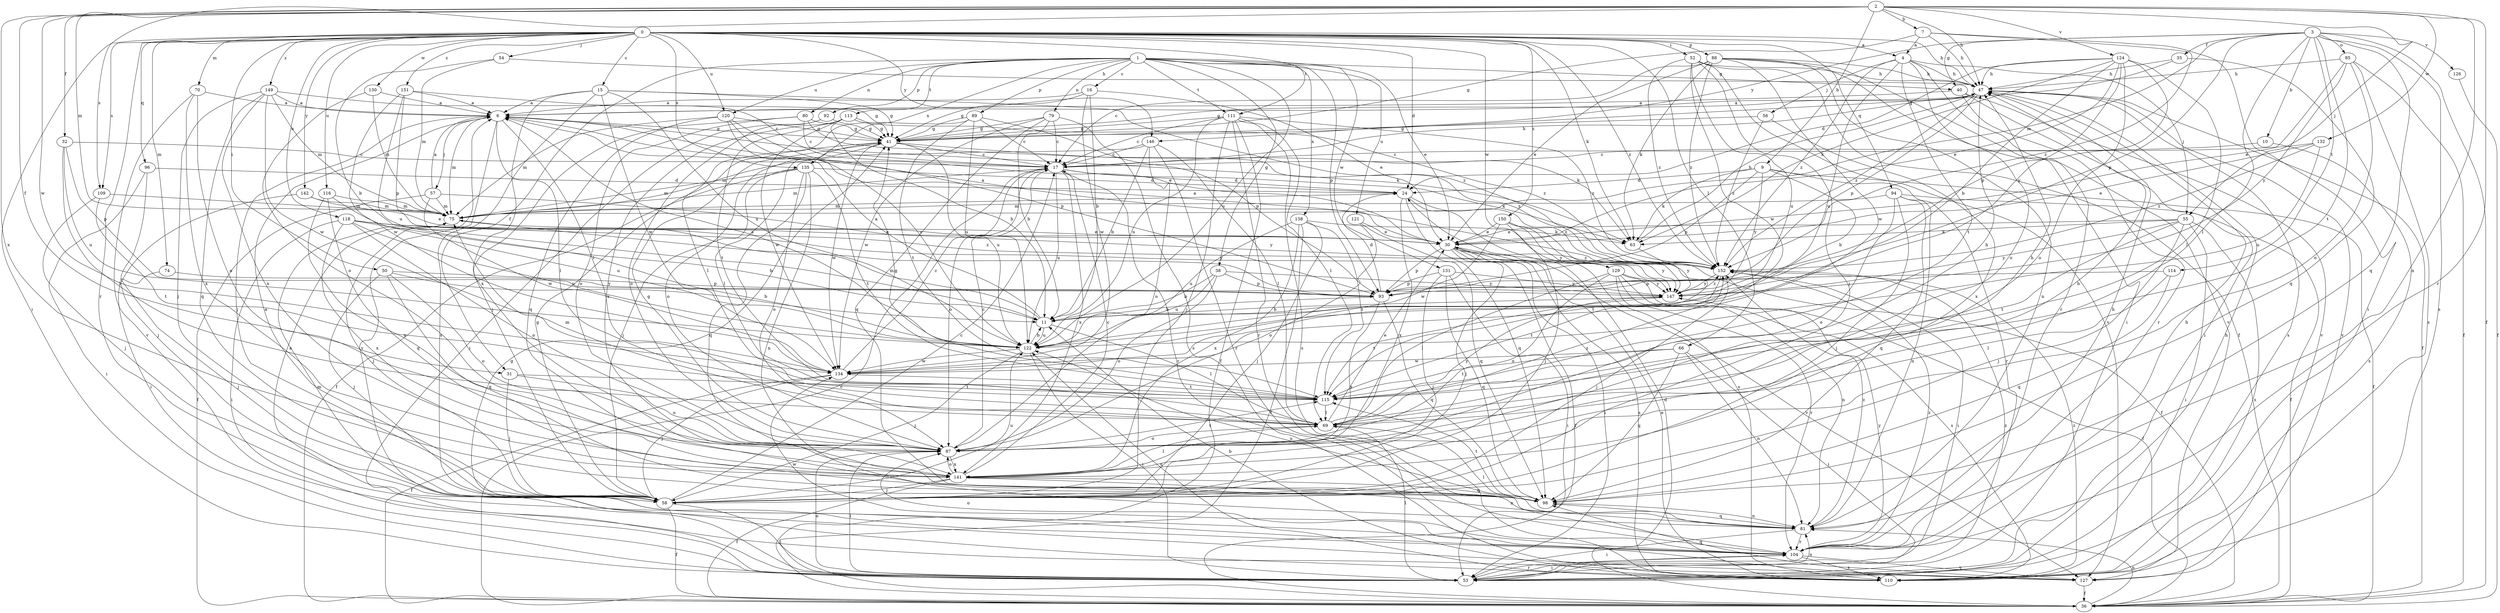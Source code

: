 strict digraph  {
0;
1;
2;
3;
4;
6;
7;
9;
10;
11;
15;
16;
17;
24;
30;
31;
32;
35;
36;
38;
40;
41;
47;
50;
52;
53;
54;
55;
56;
57;
58;
63;
66;
69;
70;
74;
75;
79;
80;
81;
85;
87;
88;
89;
92;
93;
94;
96;
98;
104;
109;
110;
111;
113;
114;
115;
116;
118;
120;
121;
122;
124;
126;
127;
129;
130;
131;
132;
134;
135;
138;
141;
142;
146;
147;
149;
150;
151;
152;
0 -> 4  [label=a];
0 -> 15  [label=c];
0 -> 24  [label=d];
0 -> 47  [label=h];
0 -> 50  [label=i];
0 -> 52  [label=i];
0 -> 53  [label=i];
0 -> 54  [label=j];
0 -> 63  [label=k];
0 -> 66  [label=l];
0 -> 70  [label=m];
0 -> 74  [label=m];
0 -> 88  [label=p];
0 -> 94  [label=q];
0 -> 96  [label=q];
0 -> 104  [label=r];
0 -> 109  [label=s];
0 -> 111  [label=t];
0 -> 116  [label=u];
0 -> 118  [label=u];
0 -> 120  [label=u];
0 -> 129  [label=w];
0 -> 130  [label=w];
0 -> 135  [label=x];
0 -> 142  [label=y];
0 -> 146  [label=y];
0 -> 149  [label=z];
0 -> 150  [label=z];
0 -> 151  [label=z];
0 -> 152  [label=z];
1 -> 16  [label=c];
1 -> 30  [label=e];
1 -> 31  [label=f];
1 -> 38  [label=g];
1 -> 40  [label=g];
1 -> 79  [label=n];
1 -> 80  [label=n];
1 -> 89  [label=p];
1 -> 92  [label=p];
1 -> 93  [label=p];
1 -> 111  [label=t];
1 -> 113  [label=t];
1 -> 120  [label=u];
1 -> 121  [label=u];
1 -> 122  [label=u];
1 -> 131  [label=w];
1 -> 135  [label=x];
1 -> 138  [label=x];
2 -> 7  [label=b];
2 -> 9  [label=b];
2 -> 31  [label=f];
2 -> 32  [label=f];
2 -> 47  [label=h];
2 -> 55  [label=j];
2 -> 75  [label=m];
2 -> 81  [label=n];
2 -> 104  [label=r];
2 -> 109  [label=s];
2 -> 124  [label=v];
2 -> 132  [label=w];
2 -> 134  [label=w];
2 -> 141  [label=x];
3 -> 10  [label=b];
3 -> 35  [label=f];
3 -> 36  [label=f];
3 -> 40  [label=g];
3 -> 69  [label=l];
3 -> 75  [label=m];
3 -> 85  [label=o];
3 -> 93  [label=p];
3 -> 98  [label=q];
3 -> 110  [label=s];
3 -> 114  [label=t];
3 -> 115  [label=t];
3 -> 126  [label=v];
3 -> 146  [label=y];
4 -> 47  [label=h];
4 -> 55  [label=j];
4 -> 56  [label=j];
4 -> 87  [label=o];
4 -> 104  [label=r];
4 -> 115  [label=t];
4 -> 122  [label=u];
4 -> 152  [label=z];
6 -> 41  [label=g];
6 -> 57  [label=j];
6 -> 58  [label=j];
6 -> 63  [label=k];
6 -> 69  [label=l];
6 -> 75  [label=m];
6 -> 115  [label=t];
6 -> 127  [label=v];
7 -> 4  [label=a];
7 -> 41  [label=g];
7 -> 47  [label=h];
7 -> 53  [label=i];
7 -> 152  [label=z];
9 -> 11  [label=b];
9 -> 24  [label=d];
9 -> 36  [label=f];
9 -> 63  [label=k];
9 -> 93  [label=p];
9 -> 104  [label=r];
9 -> 147  [label=y];
10 -> 17  [label=c];
10 -> 110  [label=s];
11 -> 6  [label=a];
11 -> 69  [label=l];
11 -> 75  [label=m];
11 -> 122  [label=u];
15 -> 6  [label=a];
15 -> 41  [label=g];
15 -> 110  [label=s];
15 -> 122  [label=u];
15 -> 134  [label=w];
15 -> 141  [label=x];
15 -> 152  [label=z];
16 -> 6  [label=a];
16 -> 11  [label=b];
16 -> 30  [label=e];
16 -> 41  [label=g];
16 -> 134  [label=w];
17 -> 24  [label=d];
17 -> 47  [label=h];
17 -> 63  [label=k];
17 -> 75  [label=m];
17 -> 87  [label=o];
17 -> 104  [label=r];
17 -> 122  [label=u];
17 -> 141  [label=x];
24 -> 75  [label=m];
24 -> 98  [label=q];
24 -> 110  [label=s];
24 -> 141  [label=x];
24 -> 152  [label=z];
30 -> 6  [label=a];
30 -> 36  [label=f];
30 -> 53  [label=i];
30 -> 58  [label=j];
30 -> 93  [label=p];
30 -> 110  [label=s];
30 -> 127  [label=v];
30 -> 147  [label=y];
30 -> 152  [label=z];
31 -> 58  [label=j];
31 -> 87  [label=o];
31 -> 115  [label=t];
32 -> 17  [label=c];
32 -> 69  [label=l];
32 -> 93  [label=p];
32 -> 122  [label=u];
35 -> 41  [label=g];
35 -> 47  [label=h];
35 -> 98  [label=q];
36 -> 17  [label=c];
36 -> 24  [label=d];
36 -> 81  [label=n];
38 -> 11  [label=b];
38 -> 87  [label=o];
38 -> 93  [label=p];
38 -> 122  [label=u];
38 -> 147  [label=y];
40 -> 6  [label=a];
40 -> 53  [label=i];
40 -> 104  [label=r];
40 -> 127  [label=v];
41 -> 17  [label=c];
41 -> 69  [label=l];
41 -> 87  [label=o];
41 -> 122  [label=u];
41 -> 134  [label=w];
41 -> 152  [label=z];
47 -> 6  [label=a];
47 -> 36  [label=f];
47 -> 41  [label=g];
47 -> 93  [label=p];
47 -> 110  [label=s];
47 -> 127  [label=v];
47 -> 152  [label=z];
50 -> 11  [label=b];
50 -> 58  [label=j];
50 -> 87  [label=o];
50 -> 93  [label=p];
50 -> 98  [label=q];
52 -> 36  [label=f];
52 -> 47  [label=h];
52 -> 58  [label=j];
52 -> 122  [label=u];
52 -> 127  [label=v];
52 -> 134  [label=w];
52 -> 152  [label=z];
53 -> 6  [label=a];
53 -> 47  [label=h];
53 -> 69  [label=l];
53 -> 81  [label=n];
53 -> 87  [label=o];
53 -> 104  [label=r];
53 -> 152  [label=z];
54 -> 11  [label=b];
54 -> 47  [label=h];
54 -> 75  [label=m];
55 -> 30  [label=e];
55 -> 53  [label=i];
55 -> 58  [label=j];
55 -> 63  [label=k];
55 -> 110  [label=s];
55 -> 115  [label=t];
55 -> 147  [label=y];
56 -> 41  [label=g];
56 -> 141  [label=x];
56 -> 152  [label=z];
57 -> 6  [label=a];
57 -> 36  [label=f];
57 -> 75  [label=m];
57 -> 134  [label=w];
57 -> 147  [label=y];
58 -> 6  [label=a];
58 -> 17  [label=c];
58 -> 36  [label=f];
58 -> 41  [label=g];
58 -> 53  [label=i];
58 -> 122  [label=u];
63 -> 47  [label=h];
63 -> 147  [label=y];
66 -> 53  [label=i];
66 -> 81  [label=n];
66 -> 98  [label=q];
66 -> 115  [label=t];
66 -> 134  [label=w];
69 -> 30  [label=e];
69 -> 47  [label=h];
69 -> 75  [label=m];
69 -> 87  [label=o];
69 -> 147  [label=y];
69 -> 152  [label=z];
70 -> 6  [label=a];
70 -> 87  [label=o];
70 -> 127  [label=v];
70 -> 141  [label=x];
74 -> 58  [label=j];
74 -> 147  [label=y];
75 -> 30  [label=e];
75 -> 58  [label=j];
79 -> 11  [label=b];
79 -> 17  [label=c];
79 -> 41  [label=g];
79 -> 98  [label=q];
79 -> 110  [label=s];
79 -> 134  [label=w];
80 -> 17  [label=c];
80 -> 41  [label=g];
80 -> 58  [label=j];
80 -> 63  [label=k];
80 -> 87  [label=o];
81 -> 47  [label=h];
81 -> 53  [label=i];
81 -> 69  [label=l];
81 -> 98  [label=q];
81 -> 104  [label=r];
81 -> 122  [label=u];
81 -> 152  [label=z];
85 -> 30  [label=e];
85 -> 36  [label=f];
85 -> 47  [label=h];
85 -> 87  [label=o];
85 -> 110  [label=s];
85 -> 147  [label=y];
87 -> 17  [label=c];
87 -> 41  [label=g];
87 -> 53  [label=i];
87 -> 115  [label=t];
87 -> 141  [label=x];
88 -> 17  [label=c];
88 -> 30  [label=e];
88 -> 47  [label=h];
88 -> 53  [label=i];
88 -> 63  [label=k];
88 -> 81  [label=n];
88 -> 127  [label=v];
88 -> 134  [label=w];
88 -> 152  [label=z];
89 -> 17  [label=c];
89 -> 41  [label=g];
89 -> 69  [label=l];
89 -> 93  [label=p];
89 -> 115  [label=t];
89 -> 122  [label=u];
92 -> 41  [label=g];
92 -> 53  [label=i];
92 -> 87  [label=o];
93 -> 11  [label=b];
93 -> 24  [label=d];
93 -> 98  [label=q];
93 -> 141  [label=x];
94 -> 36  [label=f];
94 -> 58  [label=j];
94 -> 75  [label=m];
94 -> 81  [label=n];
94 -> 87  [label=o];
94 -> 98  [label=q];
96 -> 24  [label=d];
96 -> 53  [label=i];
96 -> 58  [label=j];
98 -> 81  [label=n];
98 -> 115  [label=t];
104 -> 47  [label=h];
104 -> 53  [label=i];
104 -> 75  [label=m];
104 -> 87  [label=o];
104 -> 110  [label=s];
104 -> 127  [label=v];
104 -> 134  [label=w];
104 -> 147  [label=y];
104 -> 152  [label=z];
109 -> 58  [label=j];
109 -> 75  [label=m];
109 -> 115  [label=t];
110 -> 11  [label=b];
110 -> 30  [label=e];
110 -> 122  [label=u];
110 -> 152  [label=z];
111 -> 17  [label=c];
111 -> 36  [label=f];
111 -> 41  [label=g];
111 -> 58  [label=j];
111 -> 69  [label=l];
111 -> 104  [label=r];
111 -> 110  [label=s];
111 -> 122  [label=u];
111 -> 152  [label=z];
113 -> 11  [label=b];
113 -> 41  [label=g];
113 -> 115  [label=t];
113 -> 134  [label=w];
113 -> 141  [label=x];
113 -> 152  [label=z];
114 -> 69  [label=l];
114 -> 93  [label=p];
114 -> 98  [label=q];
115 -> 41  [label=g];
115 -> 47  [label=h];
115 -> 69  [label=l];
116 -> 75  [label=m];
116 -> 98  [label=q];
116 -> 122  [label=u];
116 -> 141  [label=x];
118 -> 11  [label=b];
118 -> 30  [label=e];
118 -> 53  [label=i];
118 -> 87  [label=o];
118 -> 122  [label=u];
118 -> 141  [label=x];
118 -> 147  [label=y];
118 -> 152  [label=z];
120 -> 30  [label=e];
120 -> 41  [label=g];
120 -> 75  [label=m];
120 -> 93  [label=p];
120 -> 98  [label=q];
120 -> 122  [label=u];
121 -> 30  [label=e];
121 -> 87  [label=o];
121 -> 98  [label=q];
122 -> 6  [label=a];
122 -> 11  [label=b];
122 -> 53  [label=i];
122 -> 58  [label=j];
122 -> 134  [label=w];
124 -> 11  [label=b];
124 -> 24  [label=d];
124 -> 30  [label=e];
124 -> 47  [label=h];
124 -> 63  [label=k];
124 -> 69  [label=l];
124 -> 87  [label=o];
124 -> 93  [label=p];
124 -> 147  [label=y];
126 -> 36  [label=f];
127 -> 36  [label=f];
127 -> 41  [label=g];
127 -> 98  [label=q];
129 -> 36  [label=f];
129 -> 69  [label=l];
129 -> 81  [label=n];
129 -> 87  [label=o];
129 -> 104  [label=r];
129 -> 110  [label=s];
129 -> 147  [label=y];
130 -> 6  [label=a];
130 -> 75  [label=m];
130 -> 87  [label=o];
131 -> 53  [label=i];
131 -> 58  [label=j];
131 -> 93  [label=p];
131 -> 98  [label=q];
131 -> 147  [label=y];
132 -> 17  [label=c];
132 -> 30  [label=e];
132 -> 122  [label=u];
132 -> 152  [label=z];
134 -> 17  [label=c];
134 -> 36  [label=f];
134 -> 58  [label=j];
134 -> 115  [label=t];
135 -> 24  [label=d];
135 -> 36  [label=f];
135 -> 58  [label=j];
135 -> 75  [label=m];
135 -> 81  [label=n];
135 -> 87  [label=o];
135 -> 98  [label=q];
135 -> 115  [label=t];
138 -> 36  [label=f];
138 -> 58  [label=j];
138 -> 63  [label=k];
138 -> 115  [label=t];
138 -> 122  [label=u];
138 -> 141  [label=x];
141 -> 17  [label=c];
141 -> 36  [label=f];
141 -> 47  [label=h];
141 -> 58  [label=j];
141 -> 69  [label=l];
141 -> 81  [label=n];
141 -> 87  [label=o];
141 -> 98  [label=q];
142 -> 30  [label=e];
142 -> 53  [label=i];
142 -> 75  [label=m];
146 -> 11  [label=b];
146 -> 17  [label=c];
146 -> 69  [label=l];
146 -> 75  [label=m];
146 -> 87  [label=o];
146 -> 104  [label=r];
147 -> 11  [label=b];
147 -> 115  [label=t];
147 -> 152  [label=z];
149 -> 6  [label=a];
149 -> 41  [label=g];
149 -> 58  [label=j];
149 -> 75  [label=m];
149 -> 98  [label=q];
149 -> 134  [label=w];
149 -> 141  [label=x];
150 -> 30  [label=e];
150 -> 36  [label=f];
150 -> 58  [label=j];
150 -> 115  [label=t];
150 -> 134  [label=w];
150 -> 147  [label=y];
151 -> 6  [label=a];
151 -> 17  [label=c];
151 -> 93  [label=p];
151 -> 122  [label=u];
151 -> 134  [label=w];
152 -> 6  [label=a];
152 -> 53  [label=i];
152 -> 58  [label=j];
152 -> 115  [label=t];
152 -> 147  [label=y];
}
